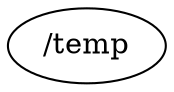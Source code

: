 digraph graphname {
	graph [bb="0,0,75.393,36",
		compound=True,
		rank=same,
		rankdir=LR,
		ranksep=0.2
	];
	node [label="\N"];
	n___temp	[URL=__temp,
		height=0.5,
		label="/temp",
		pos="37.697,18",
		shape=ellipse,
		tooltip="/temp",
		width=1.0471];
}
